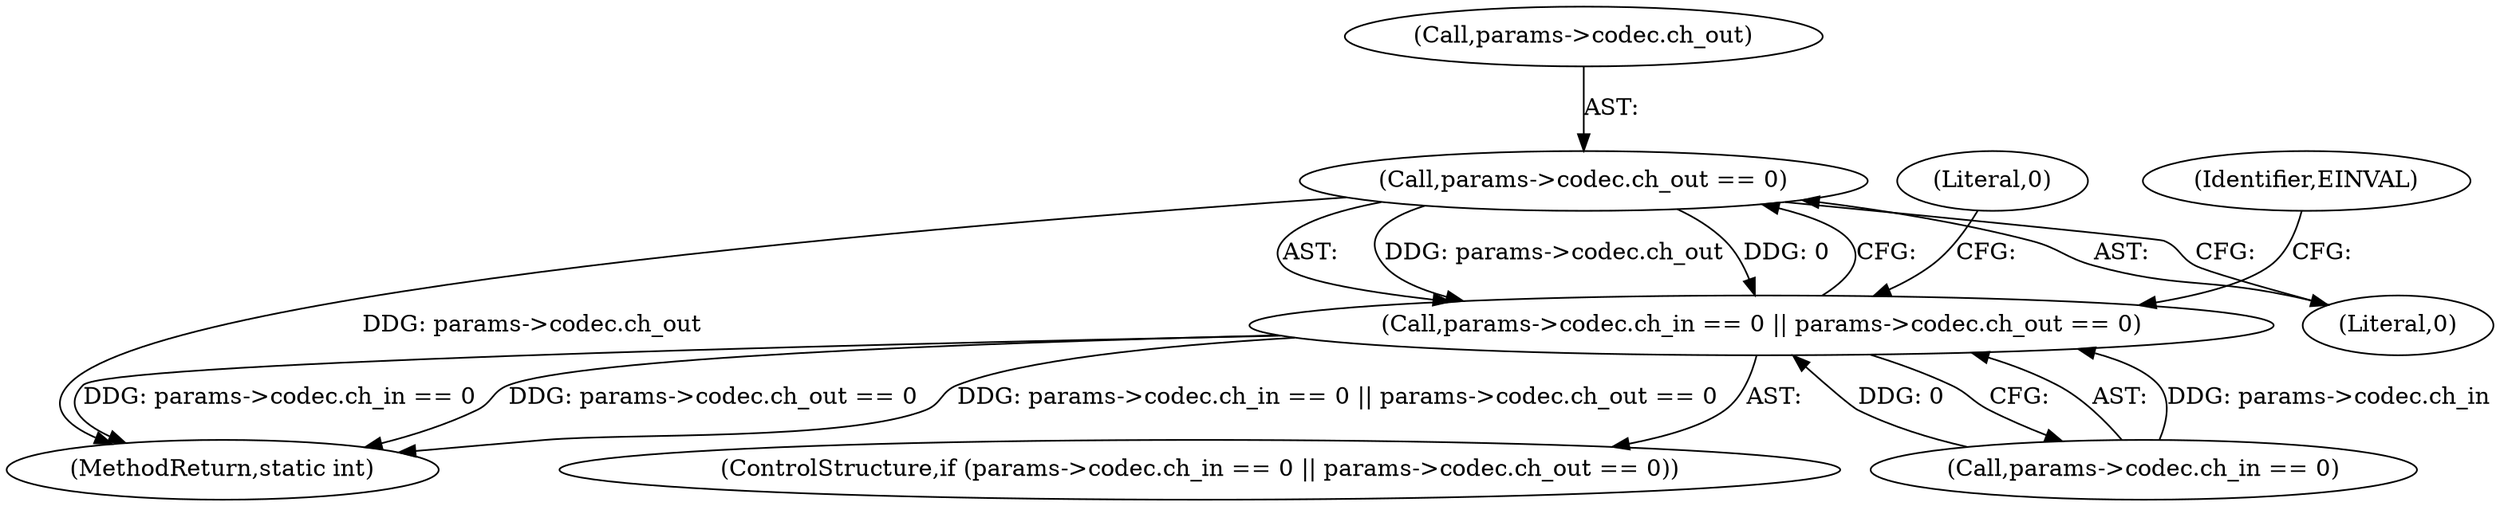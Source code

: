 digraph "0_linux_6217e5ede23285ddfee10d2e4ba0cc2d4c046205@pointer" {
"1000158" [label="(Call,params->codec.ch_out == 0)"];
"1000150" [label="(Call,params->codec.ch_in == 0 || params->codec.ch_out == 0)"];
"1000169" [label="(Literal,0)"];
"1000170" [label="(MethodReturn,static int)"];
"1000159" [label="(Call,params->codec.ch_out)"];
"1000167" [label="(Identifier,EINVAL)"];
"1000150" [label="(Call,params->codec.ch_in == 0 || params->codec.ch_out == 0)"];
"1000149" [label="(ControlStructure,if (params->codec.ch_in == 0 || params->codec.ch_out == 0))"];
"1000164" [label="(Literal,0)"];
"1000151" [label="(Call,params->codec.ch_in == 0)"];
"1000158" [label="(Call,params->codec.ch_out == 0)"];
"1000158" -> "1000150"  [label="AST: "];
"1000158" -> "1000164"  [label="CFG: "];
"1000159" -> "1000158"  [label="AST: "];
"1000164" -> "1000158"  [label="AST: "];
"1000150" -> "1000158"  [label="CFG: "];
"1000158" -> "1000170"  [label="DDG: params->codec.ch_out"];
"1000158" -> "1000150"  [label="DDG: params->codec.ch_out"];
"1000158" -> "1000150"  [label="DDG: 0"];
"1000150" -> "1000149"  [label="AST: "];
"1000150" -> "1000151"  [label="CFG: "];
"1000151" -> "1000150"  [label="AST: "];
"1000167" -> "1000150"  [label="CFG: "];
"1000169" -> "1000150"  [label="CFG: "];
"1000150" -> "1000170"  [label="DDG: params->codec.ch_in == 0 || params->codec.ch_out == 0"];
"1000150" -> "1000170"  [label="DDG: params->codec.ch_in == 0"];
"1000150" -> "1000170"  [label="DDG: params->codec.ch_out == 0"];
"1000151" -> "1000150"  [label="DDG: params->codec.ch_in"];
"1000151" -> "1000150"  [label="DDG: 0"];
}

